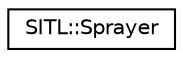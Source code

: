 digraph "Graphical Class Hierarchy"
{
 // INTERACTIVE_SVG=YES
  edge [fontname="Helvetica",fontsize="10",labelfontname="Helvetica",labelfontsize="10"];
  node [fontname="Helvetica",fontsize="10",shape=record];
  rankdir="LR";
  Node1 [label="SITL::Sprayer",height=0.2,width=0.4,color="black", fillcolor="white", style="filled",URL="$classSITL_1_1Sprayer.html"];
}
